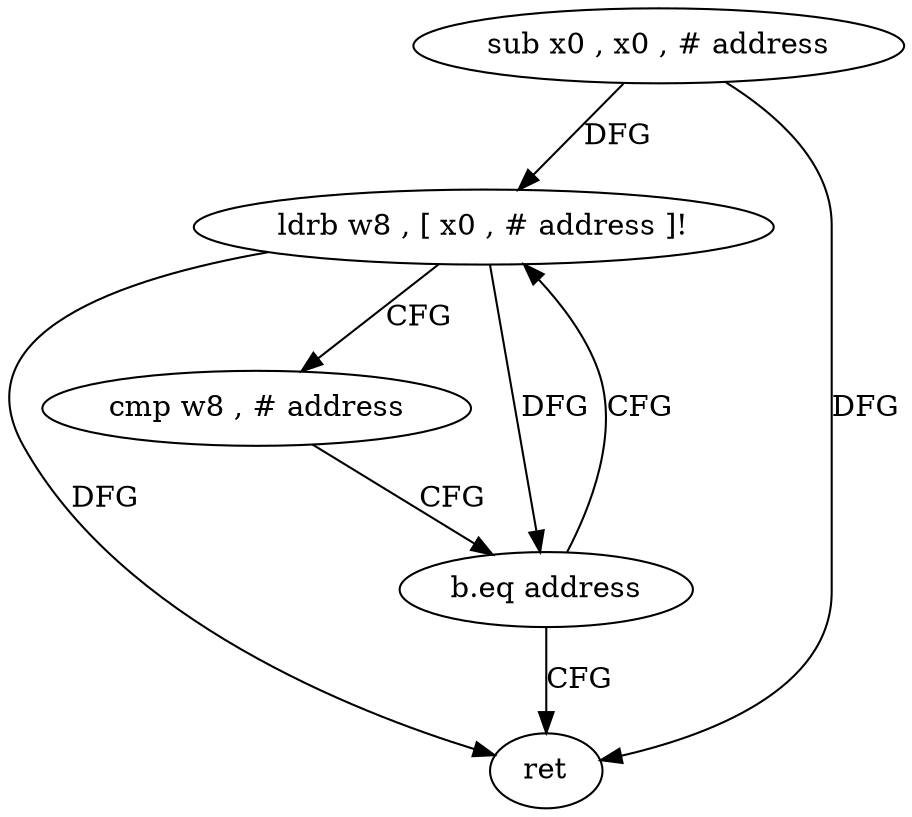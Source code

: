 digraph "func" {
"4201804" [label = "sub x0 , x0 , # address" ]
"4201808" [label = "ldrb w8 , [ x0 , # address ]!" ]
"4201812" [label = "cmp w8 , # address" ]
"4201816" [label = "b.eq address" ]
"4201820" [label = "ret" ]
"4201804" -> "4201808" [ label = "DFG" ]
"4201804" -> "4201820" [ label = "DFG" ]
"4201808" -> "4201812" [ label = "CFG" ]
"4201808" -> "4201820" [ label = "DFG" ]
"4201808" -> "4201816" [ label = "DFG" ]
"4201812" -> "4201816" [ label = "CFG" ]
"4201816" -> "4201808" [ label = "CFG" ]
"4201816" -> "4201820" [ label = "CFG" ]
}
